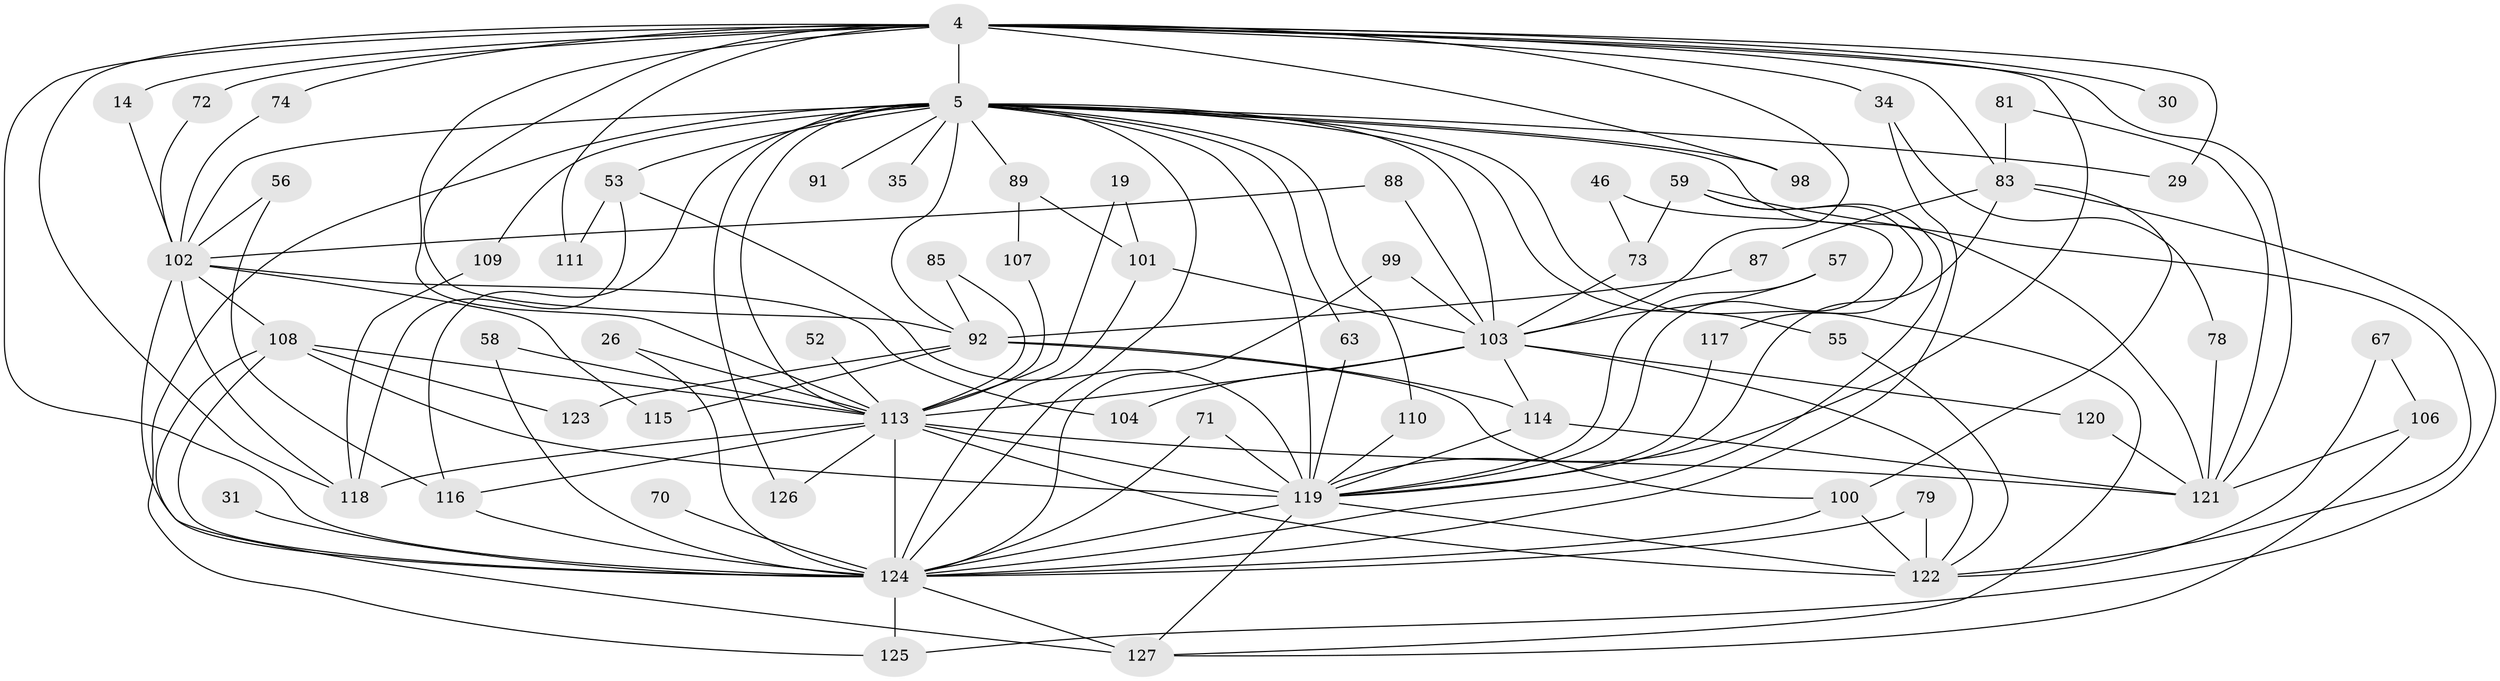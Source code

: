// original degree distribution, {20: 0.015748031496062992, 24: 0.007874015748031496, 30: 0.007874015748031496, 16: 0.015748031496062992, 22: 0.007874015748031496, 23: 0.007874015748031496, 19: 0.007874015748031496, 21: 0.007874015748031496, 6: 0.047244094488188976, 3: 0.2125984251968504, 4: 0.03937007874015748, 5: 0.06299212598425197, 7: 0.023622047244094488, 2: 0.5196850393700787, 8: 0.007874015748031496, 9: 0.007874015748031496}
// Generated by graph-tools (version 1.1) at 2025/46/03/09/25 04:46:33]
// undirected, 63 vertices, 135 edges
graph export_dot {
graph [start="1"]
  node [color=gray90,style=filled];
  4 [super="+2"];
  5 [super="+3"];
  14;
  19;
  26;
  29;
  30;
  31;
  34 [super="+22"];
  35;
  46;
  52;
  53 [super="+17"];
  55;
  56;
  57;
  58;
  59 [super="+44"];
  63;
  67;
  70;
  71;
  72;
  73 [super="+49"];
  74;
  78;
  79;
  81;
  83 [super="+68"];
  85 [super="+77"];
  87;
  88;
  89 [super="+13"];
  91;
  92 [super="+18+86"];
  98;
  99;
  100 [super="+33"];
  101 [super="+11"];
  102 [super="+51"];
  103 [super="+93+95+90"];
  104;
  106 [super="+76"];
  107;
  108 [super="+80+60+82"];
  109;
  110;
  111;
  113 [super="+84+9"];
  114 [super="+65"];
  115;
  116 [super="+42+75+43"];
  117;
  118 [super="+69"];
  119 [super="+97+6"];
  120;
  121 [super="+23+96+112"];
  122 [super="+37+45"];
  123;
  124 [super="+25+62+10"];
  125 [super="+105"];
  126 [super="+61"];
  127 [super="+47+94"];
  4 -- 5 [weight=4];
  4 -- 14 [weight=2];
  4 -- 30 [weight=2];
  4 -- 72;
  4 -- 119 [weight=5];
  4 -- 74;
  4 -- 83 [weight=3];
  4 -- 29;
  4 -- 34 [weight=2];
  4 -- 98;
  4 -- 111;
  4 -- 113 [weight=5];
  4 -- 121;
  4 -- 103 [weight=2];
  4 -- 124 [weight=4];
  4 -- 92;
  4 -- 118 [weight=2];
  5 -- 35 [weight=2];
  5 -- 63;
  5 -- 91 [weight=2];
  5 -- 110;
  5 -- 89 [weight=2];
  5 -- 92 [weight=5];
  5 -- 29;
  5 -- 98;
  5 -- 109;
  5 -- 53 [weight=2];
  5 -- 55;
  5 -- 126 [weight=2];
  5 -- 121 [weight=2];
  5 -- 124 [weight=5];
  5 -- 127;
  5 -- 116 [weight=2];
  5 -- 119 [weight=5];
  5 -- 125;
  5 -- 103 [weight=2];
  5 -- 102 [weight=3];
  5 -- 113 [weight=4];
  14 -- 102;
  19 -- 101;
  19 -- 113;
  26 -- 113;
  26 -- 124;
  31 -- 124;
  34 -- 78;
  34 -- 124;
  46 -- 73;
  46 -- 119 [weight=2];
  52 -- 113 [weight=2];
  53 -- 111;
  53 -- 119;
  53 -- 118;
  55 -- 122;
  56 -- 102;
  56 -- 116;
  57 -- 103;
  57 -- 119;
  58 -- 113;
  58 -- 124;
  59 -- 117;
  59 -- 122;
  59 -- 73;
  59 -- 124 [weight=2];
  63 -- 119;
  67 -- 122 [weight=2];
  67 -- 106;
  70 -- 124 [weight=2];
  71 -- 119;
  71 -- 124;
  72 -- 102;
  73 -- 103;
  74 -- 102;
  78 -- 121;
  79 -- 122;
  79 -- 124;
  81 -- 121;
  81 -- 83;
  83 -- 87;
  83 -- 125;
  83 -- 100;
  83 -- 119 [weight=2];
  85 -- 113 [weight=2];
  85 -- 92;
  87 -- 92;
  88 -- 103;
  88 -- 102;
  89 -- 107;
  89 -- 101;
  92 -- 115;
  92 -- 100;
  92 -- 114;
  92 -- 123;
  99 -- 103;
  99 -- 124;
  100 -- 122;
  100 -- 124;
  101 -- 103 [weight=2];
  101 -- 124 [weight=2];
  102 -- 104;
  102 -- 108;
  102 -- 115;
  102 -- 118;
  102 -- 124 [weight=2];
  103 -- 122;
  103 -- 104;
  103 -- 114;
  103 -- 120;
  103 -- 113 [weight=2];
  106 -- 121;
  106 -- 127;
  107 -- 113;
  108 -- 123;
  108 -- 124 [weight=2];
  108 -- 119 [weight=3];
  108 -- 113;
  108 -- 127;
  109 -- 118;
  110 -- 119;
  113 -- 122 [weight=2];
  113 -- 116;
  113 -- 119 [weight=4];
  113 -- 121 [weight=3];
  113 -- 124 [weight=6];
  113 -- 126;
  113 -- 118;
  114 -- 121;
  114 -- 119;
  116 -- 124 [weight=3];
  117 -- 119;
  119 -- 122 [weight=2];
  119 -- 127;
  119 -- 124 [weight=4];
  120 -- 121;
  124 -- 125;
  124 -- 127 [weight=2];
}
